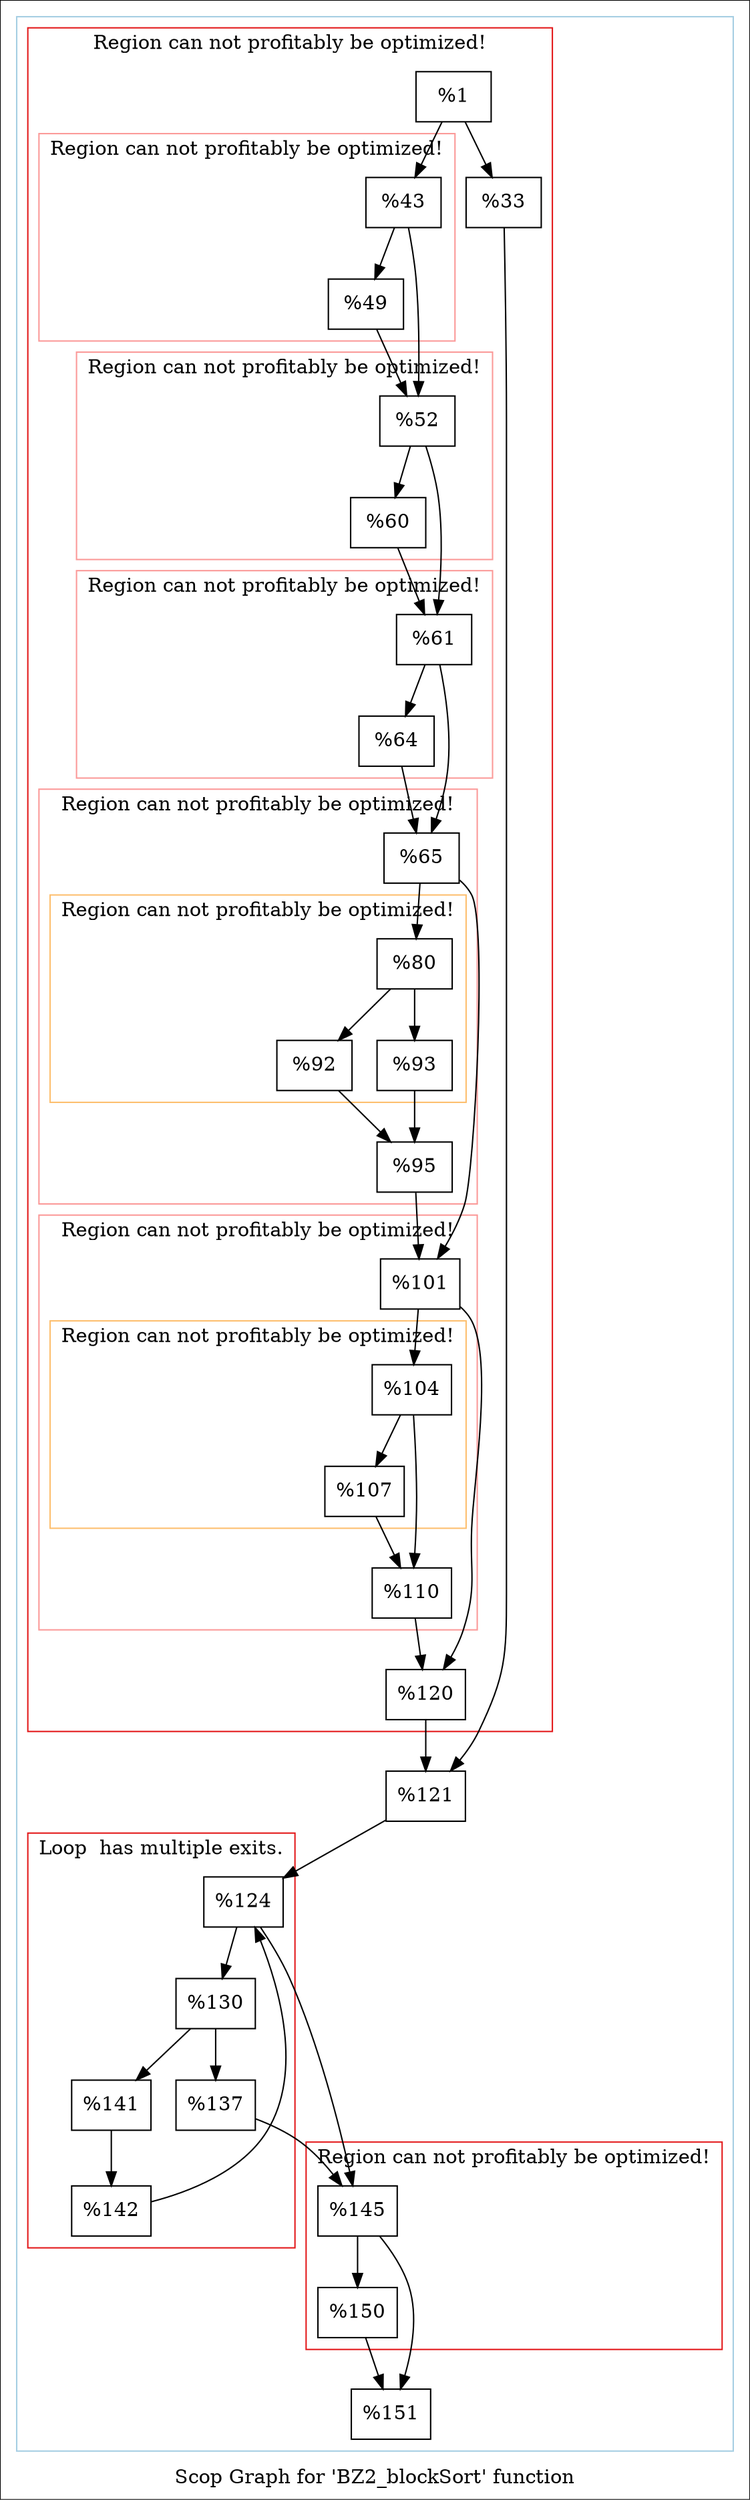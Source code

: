 digraph "Scop Graph for 'BZ2_blockSort' function" {
	label="Scop Graph for 'BZ2_blockSort' function";

	Node0x18caba0 [shape=record,label="{%1}"];
	Node0x18caba0 -> Node0x1859ec0;
	Node0x18caba0 -> Node0x16abd00;
	Node0x1859ec0 [shape=record,label="{%33}"];
	Node0x1859ec0 -> Node0x183d7a0;
	Node0x183d7a0 [shape=record,label="{%121}"];
	Node0x183d7a0 -> Node0x1744aa0;
	Node0x1744aa0 [shape=record,label="{%124}"];
	Node0x1744aa0 -> Node0x1868d70;
	Node0x1744aa0 -> Node0x18dfd20;
	Node0x1868d70 [shape=record,label="{%130}"];
	Node0x1868d70 -> Node0x18f19d0;
	Node0x1868d70 -> Node0x18272b0;
	Node0x18f19d0 [shape=record,label="{%137}"];
	Node0x18f19d0 -> Node0x18dfd20;
	Node0x18dfd20 [shape=record,label="{%145}"];
	Node0x18dfd20 -> Node0x17f6890;
	Node0x18dfd20 -> Node0x1853a60;
	Node0x17f6890 [shape=record,label="{%151}"];
	Node0x1853a60 [shape=record,label="{%150}"];
	Node0x1853a60 -> Node0x17f6890;
	Node0x18272b0 [shape=record,label="{%141}"];
	Node0x18272b0 -> Node0x15adf10;
	Node0x15adf10 [shape=record,label="{%142}"];
	Node0x15adf10 -> Node0x1744aa0[constraint=false];
	Node0x16abd00 [shape=record,label="{%43}"];
	Node0x16abd00 -> Node0x18ed270;
	Node0x16abd00 -> Node0x181c630;
	Node0x18ed270 [shape=record,label="{%49}"];
	Node0x18ed270 -> Node0x181c630;
	Node0x181c630 [shape=record,label="{%52}"];
	Node0x181c630 -> Node0x184bf70;
	Node0x181c630 -> Node0x15a20c0;
	Node0x184bf70 [shape=record,label="{%60}"];
	Node0x184bf70 -> Node0x15a20c0;
	Node0x15a20c0 [shape=record,label="{%61}"];
	Node0x15a20c0 -> Node0x18d5fd0;
	Node0x15a20c0 -> Node0x18606d0;
	Node0x18d5fd0 [shape=record,label="{%64}"];
	Node0x18d5fd0 -> Node0x18606d0;
	Node0x18606d0 [shape=record,label="{%65}"];
	Node0x18606d0 -> Node0x18cb280;
	Node0x18606d0 -> Node0x17e8f00;
	Node0x18cb280 [shape=record,label="{%80}"];
	Node0x18cb280 -> Node0x183d5f0;
	Node0x18cb280 -> Node0x1742330;
	Node0x183d5f0 [shape=record,label="{%92}"];
	Node0x183d5f0 -> Node0x15c64b0;
	Node0x15c64b0 [shape=record,label="{%95}"];
	Node0x15c64b0 -> Node0x17e8f00;
	Node0x17e8f00 [shape=record,label="{%101}"];
	Node0x17e8f00 -> Node0x184fab0;
	Node0x17e8f00 -> Node0x183b190;
	Node0x184fab0 [shape=record,label="{%104}"];
	Node0x184fab0 -> Node0x18f4780;
	Node0x184fab0 -> Node0x16b1c70;
	Node0x18f4780 [shape=record,label="{%107}"];
	Node0x18f4780 -> Node0x16b1c70;
	Node0x16b1c70 [shape=record,label="{%110}"];
	Node0x16b1c70 -> Node0x183b190;
	Node0x183b190 [shape=record,label="{%120}"];
	Node0x183b190 -> Node0x183d7a0;
	Node0x1742330 [shape=record,label="{%93}"];
	Node0x1742330 -> Node0x15c64b0;
	colorscheme = "paired12"
        subgraph cluster_0x1903980 {
          label = "";
          style = solid;
          color = 1
          subgraph cluster_0x1903e10 {
            label = "Region can not profitably be optimized!";
            style = solid;
            color = 6
            subgraph cluster_0x19012c0 {
              label = "Region can not profitably be optimized!";
              style = solid;
              color = 5
              Node0x16abd00;
              Node0x18ed270;
            }
            subgraph cluster_0x1902390 {
              label = "Region can not profitably be optimized!";
              style = solid;
              color = 5
              Node0x181c630;
              Node0x184bf70;
            }
            subgraph cluster_0x17ee5f0 {
              label = "Region can not profitably be optimized!";
              style = solid;
              color = 5
              Node0x15a20c0;
              Node0x18d5fd0;
            }
            subgraph cluster_0x1901760 {
              label = "Region can not profitably be optimized!";
              style = solid;
              color = 5
              subgraph cluster_0x19015d0 {
                label = "Region can not profitably be optimized!";
                style = solid;
                color = 7
                Node0x18cb280;
                Node0x183d5f0;
                Node0x1742330;
              }
              Node0x18606d0;
              Node0x15c64b0;
            }
            subgraph cluster_0x18ff430 {
              label = "Region can not profitably be optimized!";
              style = solid;
              color = 5
              subgraph cluster_0x18ff570 {
                label = "Region can not profitably be optimized!";
                style = solid;
                color = 7
                Node0x184fab0;
                Node0x18f4780;
              }
              Node0x17e8f00;
              Node0x16b1c70;
            }
            Node0x18caba0;
            Node0x1859ec0;
            Node0x183b190;
          }
          subgraph cluster_0x1901240 {
            label = "Loop  has multiple exits.";
            style = solid;
            color = 6
            Node0x1744aa0;
            Node0x1868d70;
            Node0x18f19d0;
            Node0x18272b0;
            Node0x15adf10;
          }
          subgraph cluster_0x1901130 {
            label = "Region can not profitably be optimized!";
            style = solid;
            color = 6
            Node0x18dfd20;
            Node0x1853a60;
          }
          Node0x183d7a0;
          Node0x17f6890;
        }
}
